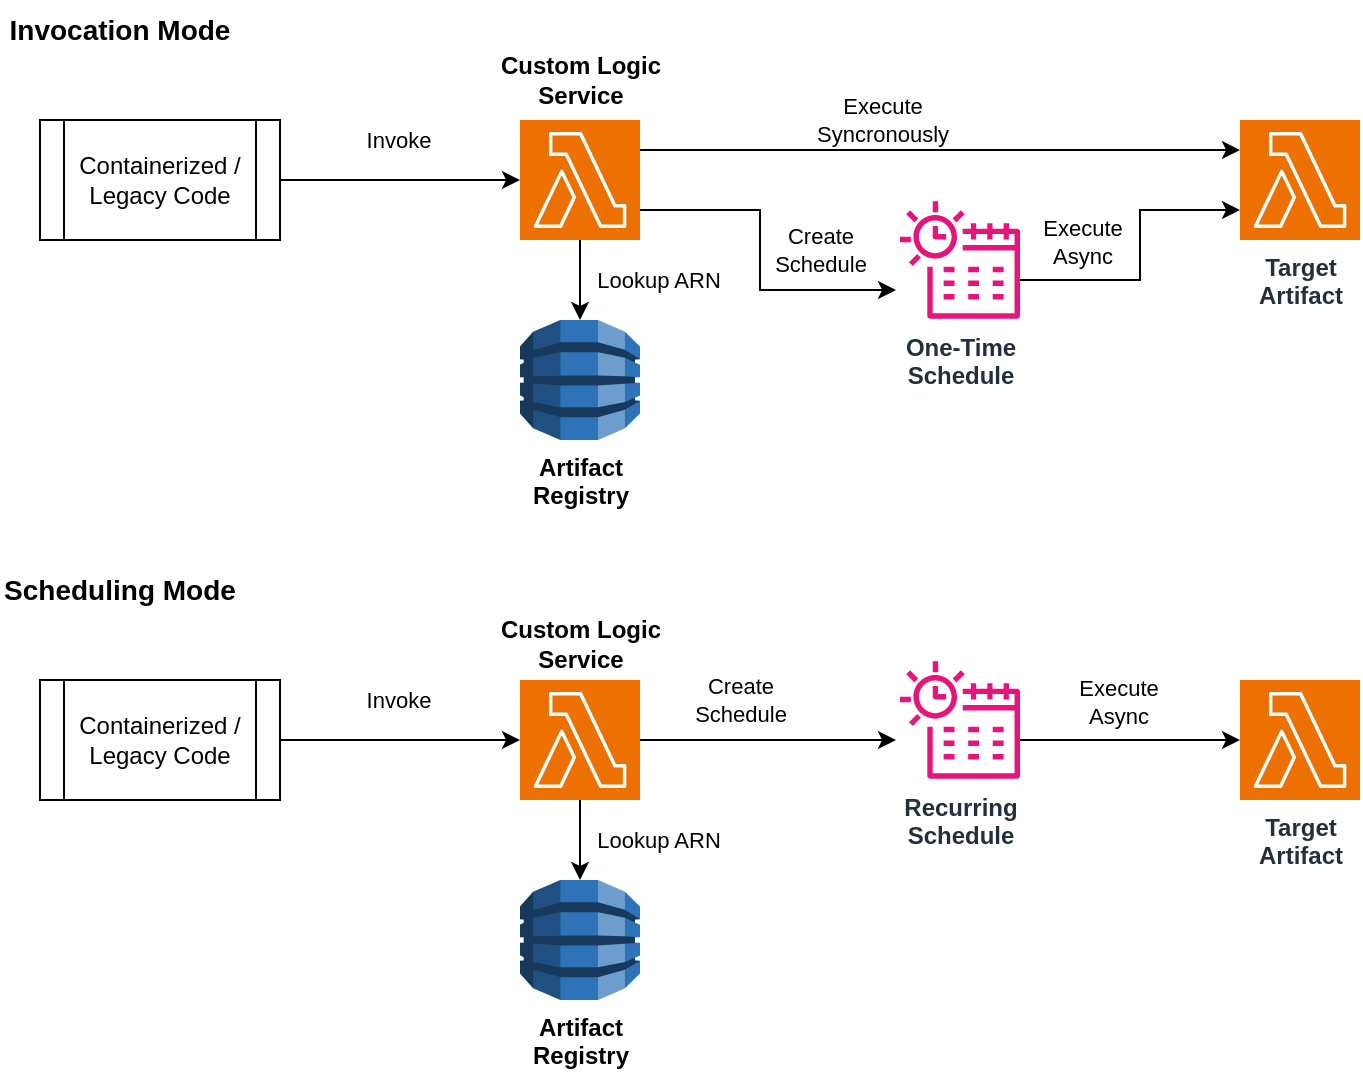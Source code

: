 <mxfile version="24.7.17" pages="2">
  <diagram name="Execution" id="0G0uwj8p8kgEp9zkz73F">
    <mxGraphModel dx="885" dy="607" grid="0" gridSize="10" guides="1" tooltips="1" connect="1" arrows="1" fold="1" page="1" pageScale="1" pageWidth="1100" pageHeight="850" math="0" shadow="0">
      <root>
        <mxCell id="0" />
        <mxCell id="1" parent="0" />
        <mxCell id="DXqeGnJ9NiXQg_-kDDww-6" style="edgeStyle=orthogonalEdgeStyle;rounded=0;orthogonalLoop=1;jettySize=auto;html=1;exitX=1;exitY=0.5;exitDx=0;exitDy=0;entryX=0;entryY=0.5;entryDx=0;entryDy=0;entryPerimeter=0;" parent="1" source="DXqeGnJ9NiXQg_-kDDww-2" target="DXqeGnJ9NiXQg_-kDDww-43" edge="1">
          <mxGeometry relative="1" as="geometry">
            <mxPoint x="280" y="120" as="targetPoint" />
          </mxGeometry>
        </mxCell>
        <mxCell id="DXqeGnJ9NiXQg_-kDDww-8" value="Invoke" style="edgeLabel;html=1;align=center;verticalAlign=middle;resizable=0;points=[];labelBackgroundColor=none;" parent="DXqeGnJ9NiXQg_-kDDww-6" vertex="1" connectable="0">
          <mxGeometry x="-0.017" relative="1" as="geometry">
            <mxPoint y="-20" as="offset" />
          </mxGeometry>
        </mxCell>
        <mxCell id="DXqeGnJ9NiXQg_-kDDww-2" value="Containerized / Legacy Code" style="shape=process;whiteSpace=wrap;html=1;backgroundOutline=1;" parent="1" vertex="1">
          <mxGeometry x="40" y="90" width="120" height="60" as="geometry" />
        </mxCell>
        <mxCell id="DXqeGnJ9NiXQg_-kDDww-5" style="edgeStyle=orthogonalEdgeStyle;rounded=0;orthogonalLoop=1;jettySize=auto;html=1;exitX=0.5;exitY=1;exitDx=0;exitDy=0;entryX=0.5;entryY=0;entryDx=0;entryDy=0;entryPerimeter=0;exitPerimeter=0;" parent="1" source="DXqeGnJ9NiXQg_-kDDww-43" target="DXqeGnJ9NiXQg_-kDDww-13" edge="1">
          <mxGeometry relative="1" as="geometry">
            <mxPoint x="340" y="150" as="sourcePoint" />
            <mxPoint x="340" y="190" as="targetPoint" />
          </mxGeometry>
        </mxCell>
        <mxCell id="DXqeGnJ9NiXQg_-kDDww-7" value="Lookup ARN" style="edgeLabel;html=1;align=center;verticalAlign=middle;resizable=0;points=[];labelBackgroundColor=none;" parent="DXqeGnJ9NiXQg_-kDDww-5" vertex="1" connectable="0">
          <mxGeometry x="0.05" y="-3" relative="1" as="geometry">
            <mxPoint x="42" y="-1" as="offset" />
          </mxGeometry>
        </mxCell>
        <mxCell id="DXqeGnJ9NiXQg_-kDDww-9" value="&lt;b&gt;Target &lt;br&gt;Artifact&lt;/b&gt;" style="sketch=0;points=[[0,0,0],[0.25,0,0],[0.5,0,0],[0.75,0,0],[1,0,0],[0,1,0],[0.25,1,0],[0.5,1,0],[0.75,1,0],[1,1,0],[0,0.25,0],[0,0.5,0],[0,0.75,0],[1,0.25,0],[1,0.5,0],[1,0.75,0]];outlineConnect=0;fontColor=#232F3E;fillColor=#ED7100;strokeColor=#ffffff;dashed=0;verticalLabelPosition=bottom;verticalAlign=top;align=center;html=1;fontSize=12;fontStyle=0;aspect=fixed;shape=mxgraph.aws4.resourceIcon;resIcon=mxgraph.aws4.lambda;" parent="1" vertex="1">
          <mxGeometry x="640" y="90" width="60" height="60" as="geometry" />
        </mxCell>
        <mxCell id="DXqeGnJ9NiXQg_-kDDww-13" value="&lt;b&gt;Artifact &lt;br&gt;Registry&lt;/b&gt;" style="outlineConnect=0;dashed=0;verticalLabelPosition=bottom;verticalAlign=top;align=center;html=1;shape=mxgraph.aws3.dynamo_db;fillColor=#2E73B8;gradientColor=none;" parent="1" vertex="1">
          <mxGeometry x="280" y="190" width="60" height="60" as="geometry" />
        </mxCell>
        <mxCell id="DXqeGnJ9NiXQg_-kDDww-14" style="edgeStyle=orthogonalEdgeStyle;rounded=0;orthogonalLoop=1;jettySize=auto;html=1;exitX=1;exitY=0.25;exitDx=0;exitDy=0;entryX=0;entryY=0.25;entryDx=0;entryDy=0;entryPerimeter=0;exitPerimeter=0;" parent="1" source="DXqeGnJ9NiXQg_-kDDww-43" target="DXqeGnJ9NiXQg_-kDDww-9" edge="1">
          <mxGeometry relative="1" as="geometry">
            <mxPoint x="400" y="105" as="sourcePoint" />
            <Array as="points" />
          </mxGeometry>
        </mxCell>
        <mxCell id="DXqeGnJ9NiXQg_-kDDww-19" value="Execute &lt;br&gt;Syncronously" style="edgeLabel;html=1;align=center;verticalAlign=middle;resizable=0;points=[];labelBackgroundColor=none;" parent="DXqeGnJ9NiXQg_-kDDww-14" vertex="1" connectable="0">
          <mxGeometry x="0.054" y="1" relative="1" as="geometry">
            <mxPoint x="-37" y="-14" as="offset" />
          </mxGeometry>
        </mxCell>
        <mxCell id="DXqeGnJ9NiXQg_-kDDww-15" value="&lt;font style=&quot;font-size: 12px;&quot;&gt;&lt;b&gt;One-Time&lt;br&gt;Schedule&lt;/b&gt;&lt;/font&gt;" style="sketch=0;outlineConnect=0;fontColor=#232F3E;gradientColor=none;fillColor=#E7157B;strokeColor=none;dashed=0;verticalLabelPosition=bottom;verticalAlign=top;align=center;html=1;fontSize=12;fontStyle=0;aspect=fixed;pointerEvents=1;shape=mxgraph.aws4.eventbridge_scheduler;" parent="1" vertex="1">
          <mxGeometry x="470" y="130" width="60" height="60" as="geometry" />
        </mxCell>
        <mxCell id="DXqeGnJ9NiXQg_-kDDww-17" style="edgeStyle=orthogonalEdgeStyle;rounded=0;orthogonalLoop=1;jettySize=auto;html=1;exitX=1;exitY=0.75;exitDx=0;exitDy=0;entryX=-0.033;entryY=0.756;entryDx=0;entryDy=0;entryPerimeter=0;exitPerimeter=0;" parent="1" source="DXqeGnJ9NiXQg_-kDDww-43" target="DXqeGnJ9NiXQg_-kDDww-15" edge="1">
          <mxGeometry relative="1" as="geometry">
            <mxPoint x="400" y="135" as="sourcePoint" />
            <Array as="points">
              <mxPoint x="400" y="135" />
              <mxPoint x="400" y="175" />
            </Array>
          </mxGeometry>
        </mxCell>
        <mxCell id="DXqeGnJ9NiXQg_-kDDww-18" value="Create&lt;br&gt;Schedule" style="edgeLabel;html=1;align=center;verticalAlign=middle;resizable=0;points=[];labelBackgroundColor=none;" parent="DXqeGnJ9NiXQg_-kDDww-17" vertex="1" connectable="0">
          <mxGeometry x="-0.187" y="1" relative="1" as="geometry">
            <mxPoint x="29" y="11" as="offset" />
          </mxGeometry>
        </mxCell>
        <mxCell id="DXqeGnJ9NiXQg_-kDDww-20" style="edgeStyle=orthogonalEdgeStyle;rounded=0;orthogonalLoop=1;jettySize=auto;html=1;entryX=0;entryY=0.75;entryDx=0;entryDy=0;entryPerimeter=0;exitX=1;exitY=0.671;exitDx=0;exitDy=0;exitPerimeter=0;" parent="1" source="DXqeGnJ9NiXQg_-kDDww-15" target="DXqeGnJ9NiXQg_-kDDww-9" edge="1">
          <mxGeometry relative="1" as="geometry">
            <Array as="points">
              <mxPoint x="590" y="170" />
              <mxPoint x="590" y="135" />
            </Array>
          </mxGeometry>
        </mxCell>
        <mxCell id="DXqeGnJ9NiXQg_-kDDww-40" value="&lt;font style=&quot;font-size: 14px;&quot;&gt;&lt;b style=&quot;font-size: 14px;&quot;&gt;Invocation Mode&lt;/b&gt;&lt;/font&gt;" style="text;html=1;align=center;verticalAlign=middle;whiteSpace=wrap;rounded=0;fontSize=14;" parent="1" vertex="1">
          <mxGeometry x="20" y="30" width="120" height="30" as="geometry" />
        </mxCell>
        <mxCell id="DXqeGnJ9NiXQg_-kDDww-41" value="&lt;font style=&quot;font-size: 14px;&quot;&gt;&lt;b&gt;Scheduling Mode&lt;/b&gt;&lt;/font&gt;" style="text;html=1;align=center;verticalAlign=middle;whiteSpace=wrap;rounded=0;" parent="1" vertex="1">
          <mxGeometry x="20" y="310" width="120" height="30" as="geometry" />
        </mxCell>
        <mxCell id="DXqeGnJ9NiXQg_-kDDww-42" value="Execute &lt;br&gt;Async" style="edgeLabel;html=1;align=center;verticalAlign=middle;resizable=0;points=[];labelBackgroundColor=none;" parent="1" vertex="1" connectable="0">
          <mxGeometry x="547" y="155" as="geometry">
            <mxPoint x="14" y="-4" as="offset" />
          </mxGeometry>
        </mxCell>
        <mxCell id="DXqeGnJ9NiXQg_-kDDww-43" value="" style="sketch=0;points=[[0,0,0],[0.25,0,0],[0.5,0,0],[0.75,0,0],[1,0,0],[0,1,0],[0.25,1,0],[0.5,1,0],[0.75,1,0],[1,1,0],[0,0.25,0],[0,0.5,0],[0,0.75,0],[1,0.25,0],[1,0.5,0],[1,0.75,0]];outlineConnect=0;fontColor=#232F3E;fillColor=#ED7100;strokeColor=#ffffff;dashed=0;verticalLabelPosition=bottom;verticalAlign=top;align=center;html=1;fontSize=12;fontStyle=0;aspect=fixed;shape=mxgraph.aws4.resourceIcon;resIcon=mxgraph.aws4.lambda;" parent="1" vertex="1">
          <mxGeometry x="280" y="90" width="60" height="60" as="geometry" />
        </mxCell>
        <mxCell id="DXqeGnJ9NiXQg_-kDDww-45" value="&lt;font style=&quot;font-size: 12px;&quot;&gt;&lt;b&gt;Custom Logic&lt;br&gt;Service&lt;/b&gt;&lt;/font&gt;" style="edgeLabel;html=1;align=center;verticalAlign=middle;resizable=0;points=[];labelBackgroundColor=none;" parent="1" vertex="1" connectable="0">
          <mxGeometry x="465" y="115" as="geometry">
            <mxPoint x="-155" y="-45" as="offset" />
          </mxGeometry>
        </mxCell>
        <mxCell id="DXqeGnJ9NiXQg_-kDDww-48" style="edgeStyle=orthogonalEdgeStyle;rounded=0;orthogonalLoop=1;jettySize=auto;html=1;exitX=1;exitY=0.5;exitDx=0;exitDy=0;entryX=0;entryY=0.5;entryDx=0;entryDy=0;entryPerimeter=0;" parent="1" source="DXqeGnJ9NiXQg_-kDDww-50" target="DXqeGnJ9NiXQg_-kDDww-63" edge="1">
          <mxGeometry relative="1" as="geometry">
            <mxPoint x="280" y="400" as="targetPoint" />
          </mxGeometry>
        </mxCell>
        <mxCell id="DXqeGnJ9NiXQg_-kDDww-49" value="Invoke" style="edgeLabel;html=1;align=center;verticalAlign=middle;resizable=0;points=[];labelBackgroundColor=none;" parent="DXqeGnJ9NiXQg_-kDDww-48" vertex="1" connectable="0">
          <mxGeometry x="-0.017" relative="1" as="geometry">
            <mxPoint y="-20" as="offset" />
          </mxGeometry>
        </mxCell>
        <mxCell id="DXqeGnJ9NiXQg_-kDDww-50" value="Containerized / Legacy Code" style="shape=process;whiteSpace=wrap;html=1;backgroundOutline=1;" parent="1" vertex="1">
          <mxGeometry x="40" y="370" width="120" height="60" as="geometry" />
        </mxCell>
        <mxCell id="DXqeGnJ9NiXQg_-kDDww-51" style="edgeStyle=orthogonalEdgeStyle;rounded=0;orthogonalLoop=1;jettySize=auto;html=1;exitX=0.5;exitY=1;exitDx=0;exitDy=0;entryX=0.5;entryY=0;entryDx=0;entryDy=0;entryPerimeter=0;exitPerimeter=0;" parent="1" source="DXqeGnJ9NiXQg_-kDDww-63" target="DXqeGnJ9NiXQg_-kDDww-54" edge="1">
          <mxGeometry relative="1" as="geometry">
            <mxPoint x="340" y="430" as="sourcePoint" />
            <mxPoint x="340" y="470" as="targetPoint" />
          </mxGeometry>
        </mxCell>
        <mxCell id="DXqeGnJ9NiXQg_-kDDww-52" value="Lookup ARN" style="edgeLabel;html=1;align=center;verticalAlign=middle;resizable=0;points=[];labelBackgroundColor=none;" parent="DXqeGnJ9NiXQg_-kDDww-51" vertex="1" connectable="0">
          <mxGeometry x="0.05" y="-3" relative="1" as="geometry">
            <mxPoint x="42" y="-1" as="offset" />
          </mxGeometry>
        </mxCell>
        <mxCell id="DXqeGnJ9NiXQg_-kDDww-53" value="&lt;b&gt;Target &lt;br&gt;Artifact&lt;/b&gt;" style="sketch=0;points=[[0,0,0],[0.25,0,0],[0.5,0,0],[0.75,0,0],[1,0,0],[0,1,0],[0.25,1,0],[0.5,1,0],[0.75,1,0],[1,1,0],[0,0.25,0],[0,0.5,0],[0,0.75,0],[1,0.25,0],[1,0.5,0],[1,0.75,0]];outlineConnect=0;fontColor=#232F3E;fillColor=#ED7100;strokeColor=#ffffff;dashed=0;verticalLabelPosition=bottom;verticalAlign=top;align=center;html=1;fontSize=12;fontStyle=0;aspect=fixed;shape=mxgraph.aws4.resourceIcon;resIcon=mxgraph.aws4.lambda;" parent="1" vertex="1">
          <mxGeometry x="640" y="370" width="60" height="60" as="geometry" />
        </mxCell>
        <mxCell id="DXqeGnJ9NiXQg_-kDDww-54" value="&lt;b&gt;Artifact &lt;br&gt;Registry&lt;/b&gt;" style="outlineConnect=0;dashed=0;verticalLabelPosition=bottom;verticalAlign=top;align=center;html=1;shape=mxgraph.aws3.dynamo_db;fillColor=#2E73B8;gradientColor=none;" parent="1" vertex="1">
          <mxGeometry x="280" y="470" width="60" height="60" as="geometry" />
        </mxCell>
        <mxCell id="DXqeGnJ9NiXQg_-kDDww-57" value="&lt;font style=&quot;font-size: 12px;&quot;&gt;&lt;b&gt;Recurring&lt;br&gt;Schedule&lt;/b&gt;&lt;/font&gt;" style="sketch=0;outlineConnect=0;fontColor=#232F3E;gradientColor=none;fillColor=#E7157B;strokeColor=none;dashed=0;verticalLabelPosition=bottom;verticalAlign=top;align=center;html=1;fontSize=12;fontStyle=0;aspect=fixed;pointerEvents=1;shape=mxgraph.aws4.eventbridge_scheduler;" parent="1" vertex="1">
          <mxGeometry x="470" y="360" width="60" height="60" as="geometry" />
        </mxCell>
        <mxCell id="DXqeGnJ9NiXQg_-kDDww-58" style="edgeStyle=orthogonalEdgeStyle;rounded=0;orthogonalLoop=1;jettySize=auto;html=1;exitX=1;exitY=0.5;exitDx=0;exitDy=0;exitPerimeter=0;" parent="1" source="DXqeGnJ9NiXQg_-kDDww-63" edge="1">
          <mxGeometry relative="1" as="geometry">
            <mxPoint x="400" y="415" as="sourcePoint" />
            <Array as="points">
              <mxPoint x="458" y="400" />
            </Array>
            <mxPoint x="468" y="400" as="targetPoint" />
          </mxGeometry>
        </mxCell>
        <mxCell id="DXqeGnJ9NiXQg_-kDDww-59" value="Create&lt;br&gt;Schedule" style="edgeLabel;html=1;align=center;verticalAlign=middle;resizable=0;points=[];labelBackgroundColor=none;" parent="DXqeGnJ9NiXQg_-kDDww-58" vertex="1" connectable="0">
          <mxGeometry x="-0.187" y="1" relative="1" as="geometry">
            <mxPoint x="-2" y="-19" as="offset" />
          </mxGeometry>
        </mxCell>
        <mxCell id="DXqeGnJ9NiXQg_-kDDww-60" style="edgeStyle=orthogonalEdgeStyle;rounded=0;orthogonalLoop=1;jettySize=auto;html=1;entryX=0;entryY=0.5;entryDx=0;entryDy=0;entryPerimeter=0;exitX=1;exitY=0.671;exitDx=0;exitDy=0;exitPerimeter=0;" parent="1" source="DXqeGnJ9NiXQg_-kDDww-57" target="DXqeGnJ9NiXQg_-kDDww-53" edge="1">
          <mxGeometry relative="1" as="geometry">
            <Array as="points">
              <mxPoint x="560" y="400" />
              <mxPoint x="560" y="400" />
            </Array>
          </mxGeometry>
        </mxCell>
        <mxCell id="DXqeGnJ9NiXQg_-kDDww-62" value="Execute &lt;br&gt;Async" style="edgeLabel;html=1;align=center;verticalAlign=middle;resizable=0;points=[];labelBackgroundColor=none;" parent="1" vertex="1" connectable="0">
          <mxGeometry x="565" y="385" as="geometry">
            <mxPoint x="14" y="-4" as="offset" />
          </mxGeometry>
        </mxCell>
        <mxCell id="DXqeGnJ9NiXQg_-kDDww-63" value="" style="sketch=0;points=[[0,0,0],[0.25,0,0],[0.5,0,0],[0.75,0,0],[1,0,0],[0,1,0],[0.25,1,0],[0.5,1,0],[0.75,1,0],[1,1,0],[0,0.25,0],[0,0.5,0],[0,0.75,0],[1,0.25,0],[1,0.5,0],[1,0.75,0]];outlineConnect=0;fontColor=#232F3E;fillColor=#ED7100;strokeColor=#ffffff;dashed=0;verticalLabelPosition=bottom;verticalAlign=top;align=center;html=1;fontSize=12;fontStyle=0;aspect=fixed;shape=mxgraph.aws4.resourceIcon;resIcon=mxgraph.aws4.lambda;" parent="1" vertex="1">
          <mxGeometry x="280" y="370" width="60" height="60" as="geometry" />
        </mxCell>
        <mxCell id="DXqeGnJ9NiXQg_-kDDww-64" value="&lt;font style=&quot;font-size: 12px;&quot;&gt;&lt;b&gt;Custom Logic&lt;br&gt;Service&lt;/b&gt;&lt;/font&gt;" style="edgeLabel;html=1;align=center;verticalAlign=middle;resizable=0;points=[];labelBackgroundColor=none;" parent="1" vertex="1" connectable="0">
          <mxGeometry x="465" y="397" as="geometry">
            <mxPoint x="-155" y="-45" as="offset" />
          </mxGeometry>
        </mxCell>
      </root>
    </mxGraphModel>
  </diagram>
  <diagram id="dJxOlJSLwtCpLIHGCH7W" name="Pipeline">
    <mxGraphModel dx="885" dy="607" grid="0" gridSize="10" guides="1" tooltips="1" connect="1" arrows="1" fold="1" page="1" pageScale="1" pageWidth="1100" pageHeight="850" math="0" shadow="0">
      <root>
        <mxCell id="0" />
        <mxCell id="1" parent="0" />
        <mxCell id="4TTv2aJRQ0GT0dHbC8Wq-1" value="&lt;b&gt;Github Actions&lt;/b&gt;" style="dashed=0;outlineConnect=0;html=1;align=center;labelPosition=center;verticalLabelPosition=bottom;verticalAlign=top;shape=mxgraph.weblogos.github" parent="1" vertex="1">
          <mxGeometry x="80" y="81" width="75" height="75" as="geometry" />
        </mxCell>
        <mxCell id="4TTv2aJRQ0GT0dHbC8Wq-2" value="" style="outlineConnect=0;dashed=0;verticalLabelPosition=bottom;verticalAlign=top;align=center;html=1;shape=mxgraph.aws3.bucket_with_objects;fillColor=#E05243;gradientColor=none;" parent="1" vertex="1">
          <mxGeometry x="485" y="87.75" width="60" height="61.5" as="geometry" />
        </mxCell>
        <mxCell id="4TTv2aJRQ0GT0dHbC8Wq-3" style="edgeStyle=orthogonalEdgeStyle;rounded=0;orthogonalLoop=1;jettySize=auto;html=1;entryX=0.06;entryY=0.5;entryDx=0;entryDy=0;entryPerimeter=0;" parent="1" source="4TTv2aJRQ0GT0dHbC8Wq-1" target="4TTv2aJRQ0GT0dHbC8Wq-2" edge="1">
          <mxGeometry relative="1" as="geometry" />
        </mxCell>
        <mxCell id="4TTv2aJRQ0GT0dHbC8Wq-4" style="edgeStyle=orthogonalEdgeStyle;rounded=0;orthogonalLoop=1;jettySize=auto;html=1;exitX=1;exitY=0.25;exitDx=0;exitDy=0;exitPerimeter=0;entryX=0;entryY=0.25;entryDx=0;entryDy=0;entryPerimeter=0;" parent="1" source="4TTv2aJRQ0GT0dHbC8Wq-6" target="4TTv2aJRQ0GT0dHbC8Wq-9" edge="1">
          <mxGeometry relative="1" as="geometry" />
        </mxCell>
        <mxCell id="4TTv2aJRQ0GT0dHbC8Wq-5" value="Create Artifact" style="edgeLabel;html=1;align=center;verticalAlign=middle;resizable=0;points=[];labelBackgroundColor=none;" parent="4TTv2aJRQ0GT0dHbC8Wq-4" vertex="1" connectable="0">
          <mxGeometry x="-0.547" y="1" relative="1" as="geometry">
            <mxPoint x="10" y="-9" as="offset" />
          </mxGeometry>
        </mxCell>
        <mxCell id="4TTv2aJRQ0GT0dHbC8Wq-6" value="" style="sketch=0;points=[[0,0,0],[0.25,0,0],[0.5,0,0],[0.75,0,0],[1,0,0],[0,1,0],[0.25,1,0],[0.5,1,0],[0.75,1,0],[1,1,0],[0,0.25,0],[0,0.5,0],[0,0.75,0],[1,0.25,0],[1,0.5,0],[1,0.75,0]];outlineConnect=0;fontColor=#232F3E;fillColor=#ED7100;strokeColor=#ffffff;dashed=0;verticalLabelPosition=bottom;verticalAlign=top;align=center;html=1;fontSize=12;fontStyle=0;aspect=fixed;shape=mxgraph.aws4.resourceIcon;resIcon=mxgraph.aws4.lambda;" parent="1" vertex="1">
          <mxGeometry x="300" y="171" width="60" height="60" as="geometry" />
        </mxCell>
        <mxCell id="4TTv2aJRQ0GT0dHbC8Wq-7" style="edgeStyle=orthogonalEdgeStyle;rounded=0;orthogonalLoop=1;jettySize=auto;html=1;entryX=0;entryY=0.5;entryDx=0;entryDy=0;entryPerimeter=0;" parent="1" source="4TTv2aJRQ0GT0dHbC8Wq-1" target="4TTv2aJRQ0GT0dHbC8Wq-6" edge="1">
          <mxGeometry relative="1" as="geometry">
            <Array as="points">
              <mxPoint x="210" y="119" />
              <mxPoint x="210" y="201" />
            </Array>
          </mxGeometry>
        </mxCell>
        <mxCell id="4TTv2aJRQ0GT0dHbC8Wq-8" value="&lt;font style=&quot;font-size: 12px;&quot;&gt;&lt;b&gt;Artifact Binaries&lt;/b&gt;&lt;/font&gt;" style="edgeLabel;html=1;align=center;verticalAlign=middle;resizable=0;points=[];labelBackgroundColor=none;" parent="1" vertex="1" connectable="0">
          <mxGeometry x="515" y="81" as="geometry">
            <mxPoint y="-8" as="offset" />
          </mxGeometry>
        </mxCell>
        <mxCell id="4TTv2aJRQ0GT0dHbC8Wq-9" value="&lt;b&gt;Control Plane&lt;/b&gt;" style="sketch=0;points=[[0,0,0],[0.25,0,0],[0.5,0,0],[0.75,0,0],[1,0,0],[0,1,0],[0.25,1,0],[0.5,1,0],[0.75,1,0],[1,1,0],[0,0.25,0],[0,0.5,0],[0,0.75,0],[1,0.25,0],[1,0.5,0],[1,0.75,0]];outlineConnect=0;fontColor=#232F3E;fillColor=#ED7100;strokeColor=#ffffff;dashed=0;verticalLabelPosition=bottom;verticalAlign=top;align=center;html=1;fontSize=12;fontStyle=0;aspect=fixed;shape=mxgraph.aws4.resourceIcon;resIcon=mxgraph.aws4.lambda;" parent="1" vertex="1">
          <mxGeometry x="485" y="171" width="60" height="60" as="geometry" />
        </mxCell>
        <mxCell id="4TTv2aJRQ0GT0dHbC8Wq-10" style="edgeStyle=orthogonalEdgeStyle;rounded=0;orthogonalLoop=1;jettySize=auto;html=1;exitX=0.5;exitY=0;exitDx=0;exitDy=0;exitPerimeter=0;entryX=0.5;entryY=1;entryDx=0;entryDy=0;entryPerimeter=0;" parent="1" source="4TTv2aJRQ0GT0dHbC8Wq-9" target="4TTv2aJRQ0GT0dHbC8Wq-2" edge="1">
          <mxGeometry relative="1" as="geometry" />
        </mxCell>
        <mxCell id="4TTv2aJRQ0GT0dHbC8Wq-11" value="&lt;b&gt;AWS SDK&lt;/b&gt;" style="sketch=0;points=[[0,0,0],[0.25,0,0],[0.5,0,0],[0.75,0,0],[1,0,0],[0,1,0],[0.25,1,0],[0.5,1,0],[0.75,1,0],[1,1,0],[0,0.25,0],[0,0.5,0],[0,0.75,0],[1,0.25,0],[1,0.5,0],[1,0.75,0]];outlineConnect=0;fontColor=#232F3E;fillColor=#C925D1;strokeColor=#ffffff;dashed=0;verticalLabelPosition=bottom;verticalAlign=top;align=center;html=1;fontSize=12;fontStyle=0;aspect=fixed;shape=mxgraph.aws4.resourceIcon;resIcon=mxgraph.aws4.cloud_control_api;" parent="1" vertex="1">
          <mxGeometry x="670" y="171" width="60" height="60" as="geometry" />
        </mxCell>
        <mxCell id="4TTv2aJRQ0GT0dHbC8Wq-12" style="edgeStyle=orthogonalEdgeStyle;rounded=0;orthogonalLoop=1;jettySize=auto;html=1;entryX=0;entryY=0.5;entryDx=0;entryDy=0;entryPerimeter=0;exitX=1;exitY=0.5;exitDx=0;exitDy=0;exitPerimeter=0;" parent="1" source="4TTv2aJRQ0GT0dHbC8Wq-9" target="4TTv2aJRQ0GT0dHbC8Wq-11" edge="1">
          <mxGeometry relative="1" as="geometry">
            <mxPoint x="550" y="181" as="sourcePoint" />
          </mxGeometry>
        </mxCell>
        <mxCell id="4TTv2aJRQ0GT0dHbC8Wq-13" value="Create Artifact" style="edgeLabel;html=1;align=center;verticalAlign=middle;resizable=0;points=[];labelBackgroundColor=none;" parent="4TTv2aJRQ0GT0dHbC8Wq-12" vertex="1" connectable="0">
          <mxGeometry x="0.035" y="1" relative="1" as="geometry">
            <mxPoint x="-28" y="-9" as="offset" />
          </mxGeometry>
        </mxCell>
        <mxCell id="4TTv2aJRQ0GT0dHbC8Wq-14" value="Return ARN" style="edgeLabel;html=1;align=center;verticalAlign=middle;resizable=0;points=[];labelBackgroundColor=none;" parent="4TTv2aJRQ0GT0dHbC8Wq-12" vertex="1" connectable="0">
          <mxGeometry x="0.547" y="1" relative="1" as="geometry">
            <mxPoint x="-12" y="11" as="offset" />
          </mxGeometry>
        </mxCell>
        <mxCell id="4TTv2aJRQ0GT0dHbC8Wq-15" style="edgeStyle=orthogonalEdgeStyle;rounded=0;orthogonalLoop=1;jettySize=auto;html=1;exitX=0;exitY=0.75;exitDx=0;exitDy=0;exitPerimeter=0;entryX=1;entryY=0.75;entryDx=0;entryDy=0;entryPerimeter=0;" parent="1" source="4TTv2aJRQ0GT0dHbC8Wq-9" target="4TTv2aJRQ0GT0dHbC8Wq-6" edge="1">
          <mxGeometry relative="1" as="geometry" />
        </mxCell>
        <mxCell id="4TTv2aJRQ0GT0dHbC8Wq-16" value="Record ARN" style="edgeLabel;html=1;align=center;verticalAlign=middle;resizable=0;points=[];labelBackgroundColor=none;" parent="4TTv2aJRQ0GT0dHbC8Wq-15" vertex="1" connectable="0">
          <mxGeometry x="-0.168" y="1" relative="1" as="geometry">
            <mxPoint x="17" y="7" as="offset" />
          </mxGeometry>
        </mxCell>
        <mxCell id="4TTv2aJRQ0GT0dHbC8Wq-17" style="edgeStyle=orthogonalEdgeStyle;rounded=0;orthogonalLoop=1;jettySize=auto;html=1;exitX=0.5;exitY=1;exitDx=0;exitDy=0;entryX=0.5;entryY=0;entryDx=0;entryDy=0;entryPerimeter=0;exitPerimeter=0;" parent="1" target="4TTv2aJRQ0GT0dHbC8Wq-19" edge="1">
          <mxGeometry relative="1" as="geometry">
            <mxPoint x="330" y="231" as="sourcePoint" />
            <mxPoint x="360" y="271" as="targetPoint" />
          </mxGeometry>
        </mxCell>
        <mxCell id="4TTv2aJRQ0GT0dHbC8Wq-18" value="Store Metadata" style="edgeLabel;html=1;align=center;verticalAlign=middle;resizable=0;points=[];labelBackgroundColor=none;" parent="4TTv2aJRQ0GT0dHbC8Wq-17" vertex="1" connectable="0">
          <mxGeometry x="0.05" y="-3" relative="1" as="geometry">
            <mxPoint x="-37" y="-1" as="offset" />
          </mxGeometry>
        </mxCell>
        <mxCell id="4TTv2aJRQ0GT0dHbC8Wq-19" value="&lt;b&gt;Artifact &lt;br&gt;Registry&lt;/b&gt;" style="outlineConnect=0;dashed=0;verticalLabelPosition=bottom;verticalAlign=top;align=center;html=1;shape=mxgraph.aws3.dynamo_db;fillColor=#2E73B8;gradientColor=none;" parent="1" vertex="1">
          <mxGeometry x="300" y="271" width="60" height="60" as="geometry" />
        </mxCell>
        <mxCell id="4TTv2aJRQ0GT0dHbC8Wq-20" value="&lt;b style=&quot;forced-color-adjust: none; color: rgb(0, 0, 0); font-family: Helvetica; font-size: 12px; font-style: normal; font-variant-ligatures: normal; font-variant-caps: normal; letter-spacing: normal; orphans: 2; text-indent: 0px; text-transform: none; widows: 2; word-spacing: 0px; -webkit-text-stroke-width: 0px; white-space: nowrap; background-color: rgb(251, 251, 251); text-decoration-thickness: initial; text-decoration-style: initial; text-decoration-color: initial;&quot;&gt;Custom&amp;nbsp;&lt;/b&gt;&lt;b style=&quot;text-wrap: nowrap;&quot;&gt;Logic&lt;/b&gt;&lt;div&gt;&lt;b style=&quot;forced-color-adjust: none; color: rgb(0, 0, 0); font-family: Helvetica; font-size: 12px; font-style: normal; font-variant-ligatures: normal; font-variant-caps: normal; letter-spacing: normal; orphans: 2; text-indent: 0px; text-transform: none; widows: 2; word-spacing: 0px; -webkit-text-stroke-width: 0px; white-space: nowrap; background-color: rgb(251, 251, 251); text-decoration-thickness: initial; text-decoration-style: initial; text-decoration-color: initial;&quot;&gt;Service&lt;/b&gt;&lt;/div&gt;" style="text;whiteSpace=wrap;html=1;align=center;" parent="1" vertex="1">
          <mxGeometry x="280" y="131" width="100" height="40" as="geometry" />
        </mxCell>
        <mxCell id="4TTv2aJRQ0GT0dHbC8Wq-21" value="Artifact Binary" style="edgeLabel;html=1;align=center;verticalAlign=middle;resizable=0;points=[];labelBackgroundColor=none;" parent="1" vertex="1" connectable="0">
          <mxGeometry x="255" y="111" as="geometry" />
        </mxCell>
        <mxCell id="4TTv2aJRQ0GT0dHbC8Wq-22" value="&lt;span style=&quot;color: rgb(0, 0, 0); font-family: Helvetica; font-size: 11px; font-style: normal; font-variant-ligatures: normal; font-variant-caps: normal; font-weight: 400; letter-spacing: normal; orphans: 2; text-align: center; text-indent: 0px; text-transform: none; widows: 2; word-spacing: 0px; -webkit-text-stroke-width: 0px; white-space: nowrap; background-color: rgb(251, 251, 251); text-decoration-thickness: initial; text-decoration-style: initial; text-decoration-color: initial; display: inline !important; float: none;&quot;&gt;Registration&lt;/span&gt;" style="text;whiteSpace=wrap;html=1;" parent="1" vertex="1">
          <mxGeometry x="212" y="179" width="85" height="23" as="geometry" />
        </mxCell>
        <mxCell id="jSOg3GWDKxZFHidXyQur-1" value="&lt;font style=&quot;font-size: 14px;&quot;&gt;&lt;b style=&quot;font-size: 14px;&quot;&gt;Artifact Registration&lt;/b&gt;&lt;/font&gt;" style="text;html=1;align=center;verticalAlign=middle;whiteSpace=wrap;rounded=0;fontSize=14;" parent="1" vertex="1">
          <mxGeometry x="30" y="30" width="160" height="30" as="geometry" />
        </mxCell>
      </root>
    </mxGraphModel>
  </diagram>
</mxfile>
